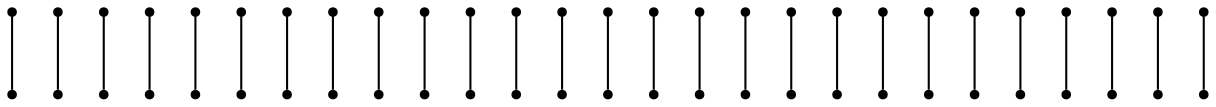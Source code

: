graph {
  node [shape=point,comment="{\"directed\":false,\"doi\":\"10.4230/LIPIcs.GD.2024.34\",\"figure\":\"12\"}"]

  v0 [pos="1938.5922493787039,1788.3253881406204"]
  v1 [pos="1988.6060880152593,1821.659908697583"]
  v2 [pos="1971.934829668342,1754.9908675836575"]
  v3 [pos="1905.2497962806733,1854.9944292545458"]
  v4 [pos="1888.5785379337563,1821.659908697583"]
  v5 [pos="1771.879729505336,1854.9944292545458"]
  v6 [pos="1805.2222461991703,1888.3289498115084"]
  v7 [pos="1838.5647628930046,1788.3253881406204"]
  v8 [pos="1788.550987852253,1721.656347026695"]
  v9 [pos="1788.550987852253,1821.659908697583"]
  v10 [pos="1738.5372128115014,1788.3253881406204"]
  v11 [pos="1671.8521794238327,1888.3289498115084"]
  v12 [pos="1688.52343777075,1821.659908697583"]
  v13 [pos="1588.4958876892467,1721.656347026695"]
  v14 [pos="1571.8246293423297,1688.321826469732"]
  v15 [pos="1538.4821126484953,1788.3253881406204"]
  v16 [pos="1538.4821126484953,1854.9944292545458"]
  v17 [pos="1555.1533709954124,1804.9926484191017"]
  v18 [pos="1488.4683376077437,1721.656347026695"]
  v19 [pos="1438.454562566992,1854.9944292545458"]
  v20 [pos="1421.783304220075,1804.9926484191017"]
  v21 [pos="1438.454562566992,1788.3253881406204"]
  v22 [pos="1405.112045873158,1688.321826469732"]
  v23 [pos="1388.4407875262405,1721.656347026695"]
  v24 [pos="1288.4132374447377,1721.656347026695"]
  v25 [pos="1271.7419790978204,1754.9908675836575"]
  v26 [pos="1155.0430434777927,1721.656347026695"]
  v27 [pos="1188.3856873632344,1688.321826469732"]
  v28 [pos="1221.7282040570688,1788.3253881406204"]
  v29 [pos="1171.7143018247102,1854.9944292545458"]
  v30 [pos="1171.71430182471,1754.9908675836575"]
  v31 [pos="1121.7005267839584,1788.3253881406204"]
  v32 [pos="1055.015588789995,1688.321826469732"]
  v33 [pos="1071.686751743207,1754.9908675836575"]
  v34 [pos="1005.0018137492435,1688.321826469732"]
  v35 [pos="1005.0018137492435,1888.3289498115084"]
  v36 [pos="971.6592970554093,1688.321826469732"]
  v37 [pos="971.6592970554092,1888.3289498115084"]
  v38 [pos="921.6455220146577,1771.6581278621388"]
  v39 [pos="921.6455220146577,1804.9926484191017"]
  v40 [pos="921.6455220146577,1821.659908697583"]
  v41 [pos="788.2754552393202,1771.658127862139"]
  v42 [pos="788.2754552393202,1804.9926484191017"]
  v43 [pos="788.2754552393202,1821.659908697583"]
  v44 [pos="654.9053884639827,1754.9908675836575"]
  v45 [pos="654.9053884639827,1771.6581278621388"]
  v46 [pos="654.9053884639827,1804.9926484191017"]
  v47 [pos="554.8778383824796,1788.3253881406204"]
  v48 [pos="521.5353137391697,1754.9908675836575"]
  v49 [pos="504.86405539225257,1821.659908697583"]
  v50 [pos="471.5215386984181,1754.9908675836575"]
  v51 [pos="454.850280351501,1821.659908697583"]
  v52 [pos="438.17902200458377,1754.9908675836575"]
  v53 [pos="421.50776365766666,1821.659908697583"]

  v0 -- v47 [id="-1",pos="1938.5922493787039,1788.3253881406204 1988.6060562173575,1788.3253881406204 2005.2773145642745,1788.3253881406204 2013.6129437377333,1782.7709910995736 2021.9485729111918,1777.2125249031856 2021.9485729111918,1766.1037308210923 2021.9485729111918,1718.8771139285009 2021.9485729111918,1671.6545661912508 2021.9485729111918,1588.318264798844 2021.9485729111918,1541.0957170615939 2021.9485729111918,1493.8691001690022 2021.9485729111918,1482.7603060869092 2016.3928435060302,1477.2018398905211 2010.8330439694362,1471.6474428494744 1999.721585159113,1471.6474428494744 1732.981451608438,1471.6474428494744 1466.2414452493704,1471.6474428494744 943.8725097667364,1471.6474428494744 677.1323762160614,1471.6474428494744 410.39221086748466,1471.6474428494744 399.2808156529651,1471.6474428494744 393.7209525205675,1477.2018398905211 388.1652549133077,1482.7603060869092 388.1652549133077,1493.8691001690022 388.1652549133077,1541.0957170615939 388.1652549133077,1588.318264798844 388.1652549133077,1671.6545661912508 388.1652549133077,1718.8771139285009 388.1652549133077,1766.1037308210923 388.1652549133077,1777.2125249031856 396.5008840867663,1782.7709910995736 404.8365132602249,1788.3253881406204 421.5077716071421,1788.3253881406204 554.8778383824796,1788.3253881406204"]
  v1 -- v36 [id="-2",pos="1988.6060880152593,1821.659908697583 1988.6060562173575,1688.321826469732 1988.6060562173575,1671.6545661912508 1983.050454003803,1663.32093605201 1977.4904000839947,1654.9873059127694 1966.379195656886,1654.9873059127694 1802.4421874413642,1654.9873059127694 1638.5096309320966,1654.9873059127694 1321.75572234067,1654.9873059127694 1155.0431388714983,1654.9873059127694 988.3305554023264,1654.9873059127694 971.6592970554092,1654.9873059127694 971.6592970554093,1688.321826469732"]
  v2 -- v37 [id="-3",pos="1971.934829668342,1754.9908675836575 1971.9347978704402,1888.3289498115084 1971.9347978704402,1904.99621008999 1966.379195656886,1913.3298402292305 1960.8191417370774,1921.6634703684713 1949.7079373099687,1921.6634703684713 1788.5509560543512,1921.6634703684713 1627.3939747987338,1921.6634703684713 1316.1999929355084,1921.6634703684713 1152.2632391032012,1921.6634703684713 988.3305554023264,1921.6634703684713 971.6592970554092,1921.6634703684713 971.6592970554092,1888.3289498115084"]
  v3 -- v5 [id="-4",pos="1905.2497962806733,1854.9944292545458 1871.9072477889372,1854.9944292545458 1871.9072477889372,1821.659908697583 1866.3515183837756,1796.659018279861 1860.7917188471815,1771.658127862139 1849.6802600368583,1754.9908675836575 1838.5647310951028,1754.9908675836575 1827.4492021533472,1754.9908675836575 1816.337743343024,1771.658127862139 1810.77794380643,1796.659018279861 1805.2222144012685,1821.659908697583 1805.2222144012685,1854.9944292545458 1771.879729505336,1854.9944292545458"]
  v4 -- v44 [id="-5",pos="1888.5785379337563,1821.659908697583 1888.5785061358542,1954.997990925434 1888.5785061358542,1971.6652512039154 1883.0227767306926,1979.998881343156 1877.4629771940988,1988.3325114823967 1866.3515183837756,1988.3325114823967 1657.960916238918,1988.3325114823967 1449.570186902453,1988.3325114823967 1043.9000598482396,1988.3325114823967 835.5093305117747,1988.3325114823967 627.1186011753099,1988.3325114823967 616.0071423649866,1988.3325114823967 610.4473428283927,1982.77811444135 604.8916134232311,1977.219648244962 604.8916134232311,1966.1108541628687 604.8916134232311,1941.1099637451466 604.8916134232311,1916.1090733274245 604.8916134232311,1877.2160865740739 604.8916134232311,1852.2151961563518 604.8916134232311,1827.2143057386297 604.8916134232311,1816.1055116565365 609.0594280099604,1806.380230390528 613.2272425966897,1796.659018279861 621.5628717701483,1788.3253881406204 654.9053884639827,1754.9908675836575"]
  v6 -- v11 [id="-6",pos="1805.2222461991703,1888.3289498115084 1738.5371810135996,1888.3289498115084 1755.2084393605169,1846.660799115305 1757.9883391288138,1811.938696586916 1760.7641687656785,1777.2125249031856 1749.6527099553552,1749.436470542611 1738.5371810135996,1749.436470542611 1727.4216520718442,1749.436470542611 1716.310193261521,1777.2125249031856 1719.0860228983854,1811.938696586916 1721.8659226666825,1846.660799115305 1738.5371810135996,1888.3289498115084 1671.8521794238327,1888.3289498115084"]
  v7 -- v10 [id="-7",pos="1838.5647628930046,1788.3253881406204 1838.5647310951028,1704.9890867482134 1813.557843574727,1688.321826469732 1788.5509560543512,1688.321826469732 1763.5440685339754,1688.321826469732 1738.5371810135996,1704.9890867482134 1738.5372128115014,1788.3253881406204"]
  v8 -- v53 [id="-8",pos="1788.550987852253,1721.656347026695 1788.5509560543512,1554.9837442418811 1788.5509560543512,1538.3164839633998 1782.9952266491896,1529.982853824159 1777.4354271125956,1521.6492236849185 1766.3239683022725,1521.6492236849185 1544.037810255755,1521.6492236849185 1321.75572234067,1521.6492236849185 888.3030053208232,1521.6492236849185 666.0209174057383,1521.6492236849185 443.73472756131906,1521.6492236849185 432.6233323467995,1521.6492236849185 427.0634692144019,1529.982853824159 421.5077716071421,1538.3164839633998 421.5077716071421,1554.9837442418811 421.50776365766666,1821.659908697583"]
  v48 -- v35 [id="-9",pos="521.5353137391697,1754.9908675836575 521.5353216886452,1888.3289498115084 521.5353216886452,1904.99621008999 527.091019295905,1913.3298402292305 532.6508824283026,1921.6634703684713 543.7623094407239,1921.6634703684713 618.7829720018514,1921.6634703684713 693.8036345629787,1921.6634703684713 832.7335008749101,1921.6634703684713 910.529993072902,1921.6634703684713 988.3305554023264,1921.6634703684713 1005.0018137492435,1921.6634703684713 1005.0018137492435,1888.3289498115084"]
  v9 -- v45 [id="-10",pos="1788.550987852253,1821.659908697583 1788.5509560543512,1938.3307306469526 1788.5509560543512,1954.997990925434 1782.9952266491896,1963.3316210646747 1777.4354271125956,1971.6652512039154 1766.3239683022725,1971.6652512039154 1577.3801997579822,1971.6652512039154 1388.440755728339,1971.6652512039154 1021.6730720961607,1971.6652512039154 832.7335008749101,1971.6652512039154 643.7897959264235,1971.6652512039154 632.6784007119039,1971.6652512039154 627.1186011753099,1966.1108541628687 621.5628717701483,1960.5523879664806 621.5628717701483,1949.4435938843874 621.5628717701483,1927.217867409518 621.5628717701483,1904.99621008999 621.5628717701483,1871.6616895330271 621.5628717701483,1849.440032213499 621.5628717701483,1827.2143057386297 621.5628717701483,1816.1055116565365 625.7306863568776,1806.380230390528 629.8985009436069,1796.659018279861 638.2341301170654,1788.3253881406204 654.9053884639827,1771.6581278621388"]
  v51 -- v23 [id="-11",pos="454.850280351501,1821.659908697583 454.85028830097644,1571.6510045203624 454.85028830097644,1554.9837442418811 460.40598590823623,1546.6501141026404 465.9658490406338,1538.3164839633998 477.0772442551534,1538.3164839633998 627.1186011753099,1538.3164839633998 777.1599262975645,1538.3164839633998 1066.1311813275543,1538.3164839633998 1216.1725700456127,1538.3164839633998 1366.2138951678673,1538.3164839633998 1377.3250995949759,1538.3164839633998 1382.8851535147844,1546.6501141026404 1388.440755728339,1554.9837442418811 1388.440755728339,1571.6510045203624 1388.4407875262405,1721.656347026695"]
  v46 -- v13 [id="-12",pos="654.9053884639827,1804.9926484191017 638.2341301170654,1788.3253881406204 625.7306863568776,1775.8249429317593 619.4789644767836,1764.020323286282 613.2272425966897,1752.2116344854635 613.2272425966897,1741.1028404033702 613.2272425966897,1714.7102988588804 613.2272425966897,1688.321826469732 613.2272425966897,1646.6536757735287 613.2272425966897,1620.2652033843804 613.2272425966897,1593.8726618398905 613.2272425966897,1582.7638677577972 618.7829720018514,1577.2054015614092 624.3427715384453,1571.6510045203624 635.4542303487685,1571.6510045203624 792.4432698260495,1571.6510045203624 949.4323093033304,1571.6510045203624 1252.290661993097,1571.6510045203624 1409.2798286619852,1571.6510045203624 1566.2689953308734,1571.6510045203624 1577.3801997579822,1571.6510045203624 1582.9402536777907,1579.9846346596032 1588.495855891345,1588.318264798844 1588.495855891345,1604.9855250773253 1588.4958876892467,1721.656347026695"]
  v49 -- v34 [id="-13",pos="504.86405539225257,1821.659908697583 504.864063341728,1688.321826469732 504.864063341728,1671.6545661912508 510.4197609489878,1663.32093605201 515.9796240813854,1654.9873059127694 527.091019295905,1654.9873059127694 604.8916134232311,1654.9873059127694 682.6921757526554,1654.9873059127694 827.1737013383162,1654.9873059127694 907.7541634360374,1654.9873059127694 988.3305554023264,1654.9873059127694 1005.0018137492435,1654.9873059127694 1005.0018137492435,1688.321826469732"]
  v50 -- v29 [id="-14",pos="471.5215386984181,1754.9908675836575 471.5215466478936,1988.3325114823967 471.5215466478936,2004.999771760878 477.0772442551534,2013.3334019001188 482.637107387551,2021.6670320393596 493.74850260207063,2021.6670320393596 604.8916134232311,2021.6670320393596 716.0346924464898,2021.6670320393596 927.2012514198192,2021.6670320393596 1038.344330443078,2021.6670320393596 1149.4875366579438,2021.6670320393596 1160.5987410850526,2021.6670320393596 1166.158795004861,2013.3334019001188 1171.7143972184153,2004.999771760878 1171.7143972184153,1988.3325114823967 1171.7143018247102,1854.9944292545458"]
  v43 -- v18 [id="-15",pos="788.2754552393202,1821.659908697583 754.9329385454857,1788.3253881406204 746.5973093720272,1779.9917580013796 742.4294947852978,1770.2705458907126 738.2616801985686,1760.5452646247043 738.2616801985686,1749.436470542611 738.2616801985686,1724.435580124889 738.2616801985686,1699.4346897071669 738.2616801985686,1660.541702953816 738.2616801985686,1635.5408125360939 738.2616801985686,1610.5399221183718 738.2616801985686,1599.4311280362786 743.8174096037302,1593.8726618398905 749.3772091403241,1588.318264798844 760.4886679506474,1588.318264798844 879.9673761473647,1588.318264798844 999.4460843440819,1588.318264798844 1227.2839016643286,1588.318264798844 1346.7626098610458,1588.318264798844 1466.2414452493704,1588.318264798844 1477.3526496764791,1588.318264798844 1482.9127035962877,1596.6518949380845 1488.468305809842,1604.9855250773253 1488.468305809842,1621.6527853558066 1488.4683376077437,1721.656347026695"]
  v12 -- v41 [id="-16",pos="1688.52343777075,1821.659908697583 1688.5234059728482,1921.6634703684713 1688.5234059728482,1938.3307306469526 1682.9678037592937,1946.6643607861934 1677.4077498394852,1954.997990925434 1666.2965454123766,1954.997990925434 1514.8629809570427,1954.997990925434 1363.433868207963,1954.997990925434 1071.6868471369123,1954.997990925434 920.2576071962253,1954.997990925434 768.824297124106,1954.997990925434 757.7128383137828,1954.997990925434 752.1530387771888,1949.4435938843874 746.5973093720272,1943.8851276879993 746.5973093720272,1932.776333605906 746.5973093720272,1914.717422200657 746.5973093720272,1896.6625799507492 746.5973093720272,1871.6616895330271 746.5973093720272,1853.6068472831196 746.5973093720272,1835.5479358778705 746.5973093720272,1824.439141795777 752.8490312521211,1812.6304529949584 759.1007531322151,1800.8258333494814 771.6041968924029,1788.3253881406204 788.2754552393202,1771.658127862139"]
  v14 -- v15 [id="-17",pos="1571.8246293423297,1688.321826469732 1621.8383725851793,1688.321826469732 1621.8383725851793,1738.3236073051762 1613.5027434117208,1779.9917580013796 1605.1671142382622,1821.659908697583 1588.495855891345,1854.9944292545458 1563.4889683709691,1875.8285046026474 1538.4820808505935,1896.6625799507492 1505.139564156759,1904.99621008999 1538.4821126484953,1788.3253881406204"]
  v16 -- v38 [id="-18",pos="1538.4821126484953,1854.9944292545458 1538.4820808505935,1904.99621008999 1538.4820808505935,1921.6634703684713 1532.926478637039,1929.997100507712 1527.3664247172305,1938.3307306469526 1516.255220290122,1938.3307306469526 1412.0597284302823,1938.3307306469526 1307.8643637620498,1938.3307306469526 1110.5850932359083,1938.3307306469526 1006.3897285676759,1938.3307306469526 902.1943638994435,1938.3307306469526 891.0829050891202,1938.3307306469526 885.5231055525263,1932.776333605906 879.9673761473647,1927.217867409518 879.9673761473647,1916.1090733274245 879.9673761473647,1900.8293950203695 879.9673761473647,1885.5497167133144 879.9673761473647,1866.1072924919806 879.9673761473647,1850.8276141849256 879.9673761473647,1835.5479358778705 879.9673761473647,1824.439141795777 886.2190980274586,1812.6304529949584 892.4708199075526,1800.8258333494814 904.9742636677404,1788.3253881406204 921.6455220146577,1771.6581278621388"]
  v17 -- v20 [id="-19",pos="1555.1533709954124,1804.9926484191017 1505.139564156759,1838.3271689760645 1513.4751933302177,1779.9917580013796 1512.0872785117854,1745.2696554729905 1510.6952935619206,1710.54348378926 1499.5838347515976,1699.4346897071669 1488.468305809842,1699.4346897071669 1477.3527768680863,1699.4346897071669 1466.241318057763,1710.54348378926 1464.8493331078985,1745.2696554729905 1463.461418289466,1779.9917580013796 1471.7970474629246,1838.3271689760645 1421.783304220075,1804.9926484191017"]
  v39 -- v33 [id="-20",pos="921.6455220146577,1804.9926484191017 904.9742636677404,1788.3253881406204 896.6386344942819,1779.9917580013796 892.4708199075526,1770.2705458907126 888.3030053208232,1760.5452646247043 888.3030053208232,1749.436470542611 888.3030053208232,1732.7692102641295 888.3030053208232,1716.1019499856482 888.3030053208232,1693.8762235107788 888.3030053208232,1677.2089632322975 888.3030053208232,1660.541702953816 888.3030053208232,1649.4329088717227 893.8587347259848,1643.8744426753346 899.4185342625789,1638.320045634288 910.5299294770984,1638.320045634288 935.5368169974741,1638.320045634288 960.5437681136536,1638.320045634288 999.4460843440819,1638.320045634288 1024.4529718644576,1638.320045634288 1049.4598593848334,1638.320045634288 1060.5713181951567,1638.320045634288 1066.1311177317507,1646.6536757735287 1071.6868471369123,1654.9873059127694 1071.6868471369123,1671.6545661912508 1071.686751743207,1754.9908675836575"]
  v31 -- v28 [id="-21",pos="1121.7005267839584,1788.3253881406204 1121.700622177664,1871.6616895330271 1146.7075096980395,1888.3289498115084 1171.7143972184153,1888.3289498115084 1196.7212847387912,1888.3289498115084 1221.728172259167,1871.6616895330271 1221.7282040570688,1788.3253881406204"]
  v32 -- v27 [id="-22",pos="1055.015588789995,1688.321826469732 1121.700622177664,1688.321826469732 1105.0293638307467,1729.9899771659354 1102.2494640624498,1764.7120796943245 1099.473634425585,1799.438251378055 1110.5850932359083,1827.2143057386297 1121.700622177664,1827.2143057386297 1132.8161511194194,1827.2143057386297 1143.9276099297426,1799.438251378055 1141.151780292878,1764.7120796943245 1138.371880524581,1729.9899771659354 1121.700622177664,1688.321826469732 1188.3856873632344,1688.321826469732"]
  v42 -- v25 [id="-23",pos="788.2754552393202,1804.9926484191017 771.6041968924029,1788.3253881406204 763.2685677189444,1779.9917580013796 759.1007531322151,1770.2705458907126 754.9329385454857,1760.5452646247043 754.9329385454857,1749.436470542611 754.9329385454857,1727.2107440677414 754.9329385454857,1704.9890867482134 754.9329385454857,1671.6545661912508 754.9329385454857,1649.4329088717227 754.9329385454857,1627.2071823968533 754.9329385454857,1616.09838831476 760.4886679506474,1610.5399221183718 766.0484674872414,1604.9855250773253 777.159862701761,1604.9855250773253 857.7403883952859,1604.9855250773253 938.3167803615748,1604.9855250773253 1088.3581054838294,1604.9855250773253 1168.9344974501184,1604.9855250773253 1249.5149595478397,1604.9855250773253 1260.626418358163,1604.9855250773253 1266.186217894757,1613.319155216566 1271.7419472999186,1621.6527853558066 1271.7419472999186,1638.320045634288 1271.7419790978204,1754.9908675836575"]
  v24 -- v26 [id="-24",pos="1288.4132374447377,1721.656347026695 1255.0706889530013,1721.656347026695 1255.0706889530013,1754.9908675836575 1249.5149595478397,1779.9917580013796 1243.9551600112457,1804.9926484191017 1232.8437012009226,1821.659908697583 1221.728172259167,1821.659908697583 1210.6126433174113,1821.659908697583 1199.501184507088,1804.9926484191017 1193.9413849704943,1779.9917580013796 1188.3856555653326,1754.9908675836575 1188.3856555653326,1721.656347026695 1155.0430434777927,1721.656347026695"]
  v22 -- v21 [id="-25",pos="1405.112045873158,1688.321826469732 1355.0982390345043,1688.321826469732 1355.0982390345043,1738.3236073051762 1363.433868207963,1779.9917580013796 1371.7694973814216,1821.659908697583 1388.440755728339,1854.9944292545458 1413.4476432487145,1875.8285046026474 1438.4545307690903,1896.6625799507492 1471.7970474629246,1904.99621008999 1438.454562566992,1788.3253881406204"]
  v40 -- v30 [id="-26",pos="921.6455220146577,1821.659908697583 888.3030053208232,1788.3253881406204 879.9673761473647,1779.9917580013796 875.7995615606353,1770.2705458907126 871.631746973906,1760.5452646247043 871.631746973906,1749.436470542611 871.631746973906,1729.9899771659354 871.631746973906,1710.54348378926 871.631746973906,1682.7674294286855 871.631746973906,1663.32093605201 871.631746973906,1643.8744426753346 871.631746973906,1632.7656485932414 877.1874763790677,1627.2071823968533 882.7472759156616,1621.6527853558066 893.8587347259848,1621.6527853558066 938.3167803615748,1621.6527853558066 982.7748259971647,1621.6527853558066 1060.5713181951567,1621.6527853558066 1105.0293638307467,1621.6527853558066 1149.4874094663367,1621.6527853558066 1160.59886827666,1621.6527853558066 1166.1586678132537,1629.9864154950474 1171.7143972184153,1638.320045634288 1171.7143972184153,1654.9873059127694 1171.71430182471,1754.9908675836575"]
  v52 -- v19 [id="-27",pos="438.17902200458377,1754.9908675836575 438.1790299540593,2004.999771760878 438.1790299540593,2021.6670320393596 443.73472756131906,2030.0006621786001 449.29459069371666,2038.334292317841 460.40598590823623,2038.334292317841 621.5628717701483,2038.334292317841 782.7197258341586,2038.334292317841 1093.9137076973839,2038.334292317841 1255.0706889530013,2038.334292317841 1416.2276702086187,2038.334292317841 1427.3388746357275,2038.334292317841 1432.898928555536,2030.0006621786001 1438.4545307690903,2021.6670320393596 1438.4545307690903,2004.999771760878 1438.454562566992,1854.9944292545458"]
}